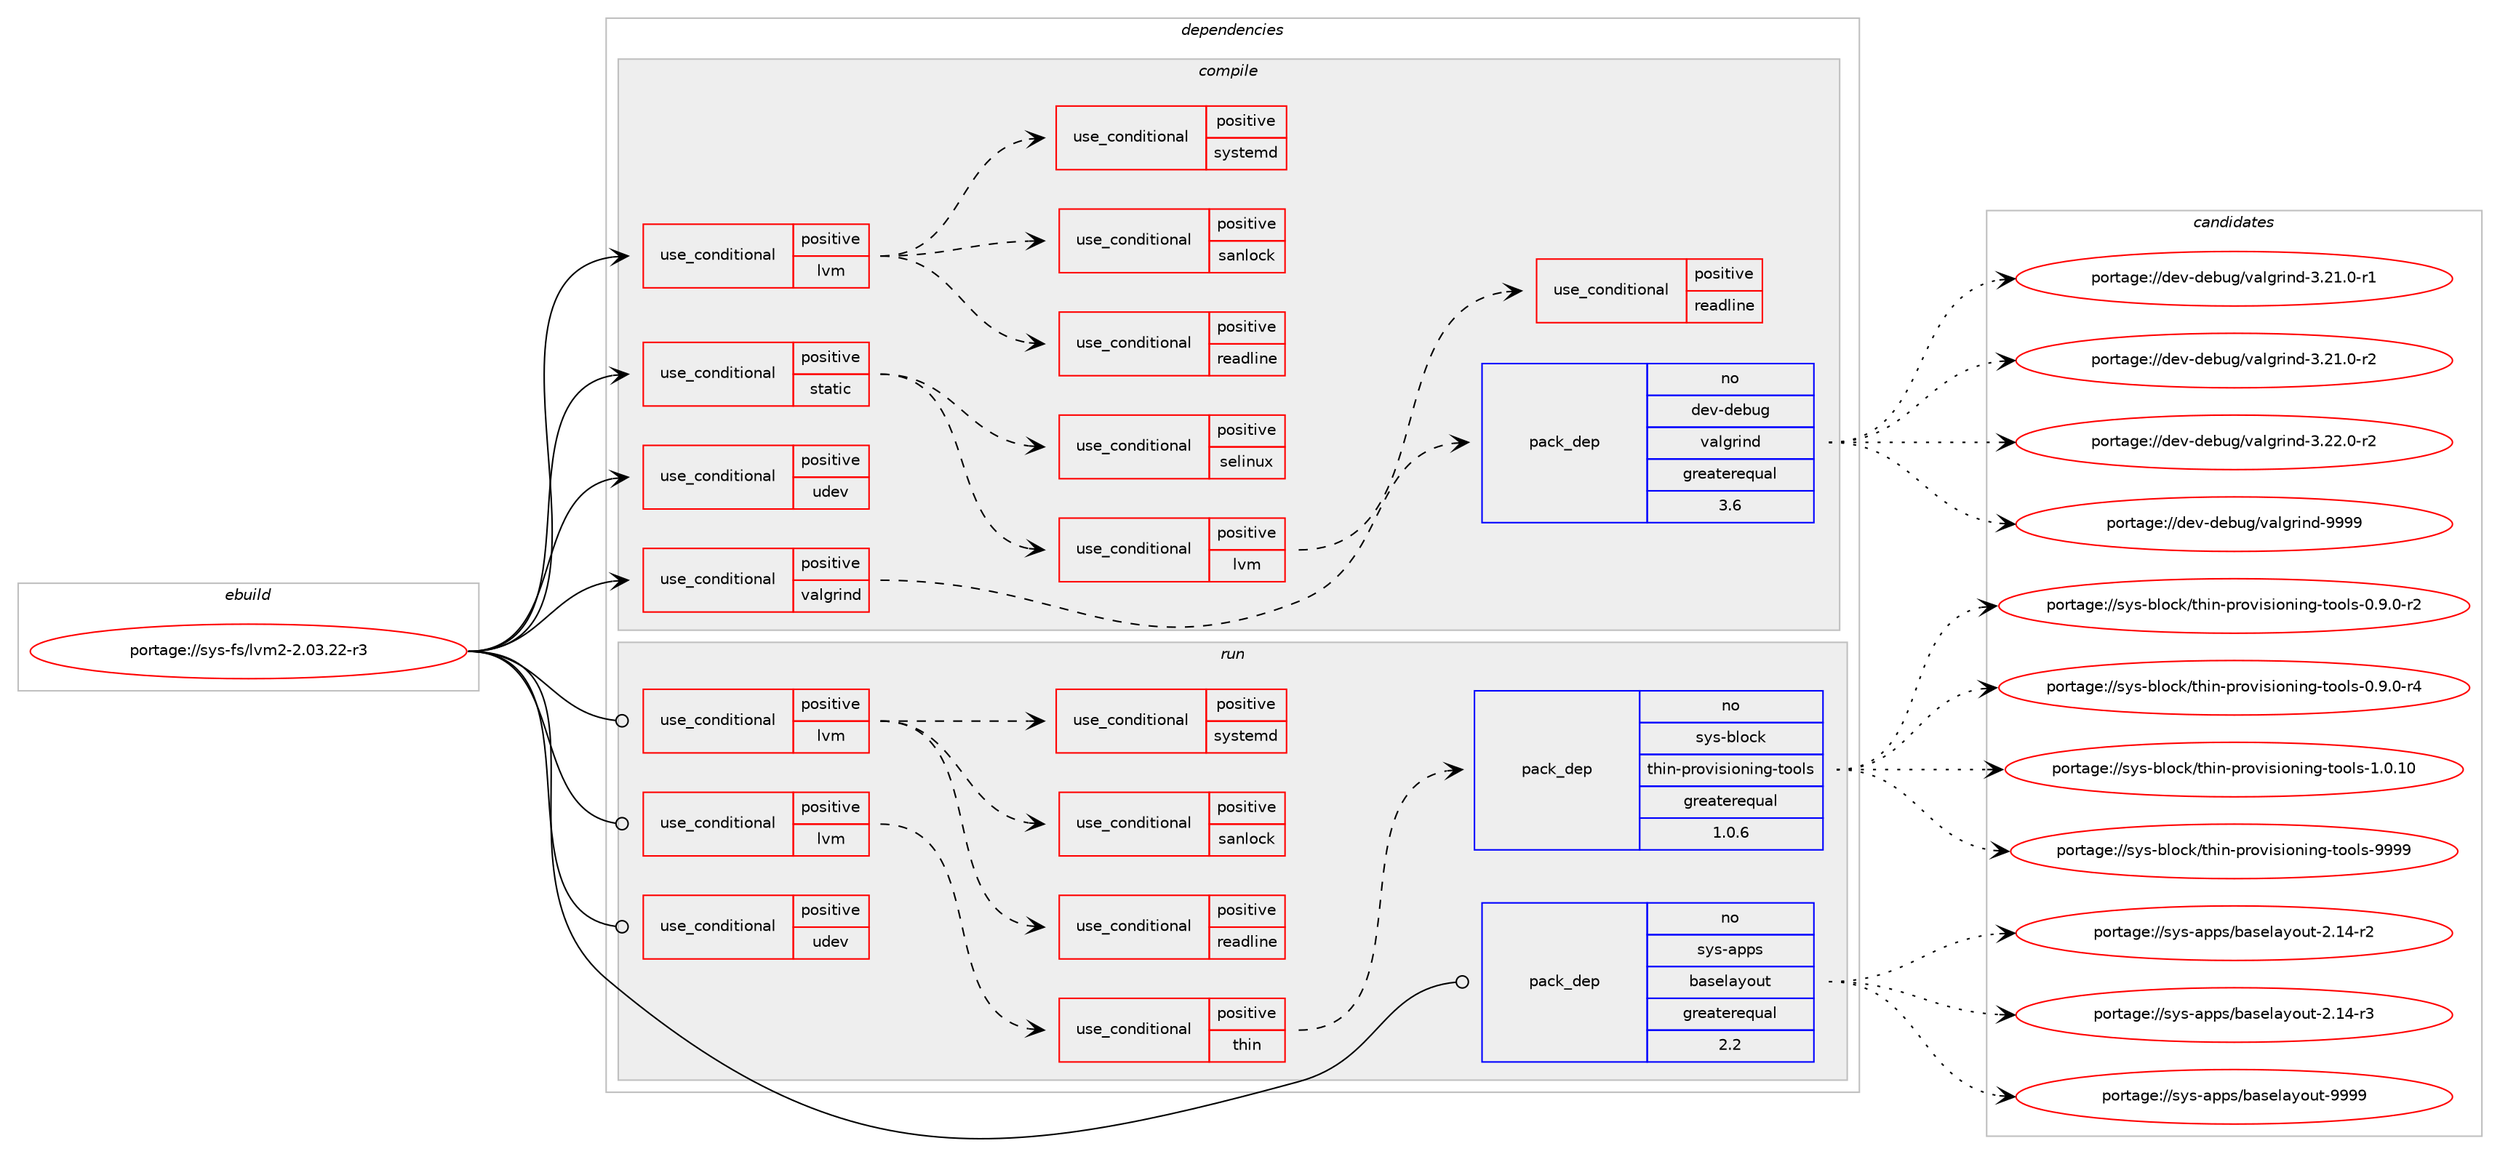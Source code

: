 digraph prolog {

# *************
# Graph options
# *************

newrank=true;
concentrate=true;
compound=true;
graph [rankdir=LR,fontname=Helvetica,fontsize=10,ranksep=1.5];#, ranksep=2.5, nodesep=0.2];
edge  [arrowhead=vee];
node  [fontname=Helvetica,fontsize=10];

# **********
# The ebuild
# **********

subgraph cluster_leftcol {
color=gray;
rank=same;
label=<<i>ebuild</i>>;
id [label="portage://sys-fs/lvm2-2.03.22-r3", color=red, width=4, href="../sys-fs/lvm2-2.03.22-r3.svg"];
}

# ****************
# The dependencies
# ****************

subgraph cluster_midcol {
color=gray;
label=<<i>dependencies</i>>;
subgraph cluster_compile {
fillcolor="#eeeeee";
style=filled;
label=<<i>compile</i>>;
subgraph cond11173 {
dependency15751 [label=<<TABLE BORDER="0" CELLBORDER="1" CELLSPACING="0" CELLPADDING="4"><TR><TD ROWSPAN="3" CELLPADDING="10">use_conditional</TD></TR><TR><TD>positive</TD></TR><TR><TD>lvm</TD></TR></TABLE>>, shape=none, color=red];
# *** BEGIN UNKNOWN DEPENDENCY TYPE (TODO) ***
# dependency15751 -> package_dependency(portage://sys-fs/lvm2-2.03.22-r3,install,no,dev-libs,libaio,none,[,,],[],[])
# *** END UNKNOWN DEPENDENCY TYPE (TODO) ***

# *** BEGIN UNKNOWN DEPENDENCY TYPE (TODO) ***
# dependency15751 -> package_dependency(portage://sys-fs/lvm2-2.03.22-r3,install,no,sys-apps,util-linux,none,[,,],[],[])
# *** END UNKNOWN DEPENDENCY TYPE (TODO) ***

subgraph cond11174 {
dependency15752 [label=<<TABLE BORDER="0" CELLBORDER="1" CELLSPACING="0" CELLPADDING="4"><TR><TD ROWSPAN="3" CELLPADDING="10">use_conditional</TD></TR><TR><TD>positive</TD></TR><TR><TD>readline</TD></TR></TABLE>>, shape=none, color=red];
# *** BEGIN UNKNOWN DEPENDENCY TYPE (TODO) ***
# dependency15752 -> package_dependency(portage://sys-fs/lvm2-2.03.22-r3,install,no,sys-libs,readline,none,[,,],any_same_slot,[])
# *** END UNKNOWN DEPENDENCY TYPE (TODO) ***

}
dependency15751:e -> dependency15752:w [weight=20,style="dashed",arrowhead="vee"];
subgraph cond11175 {
dependency15753 [label=<<TABLE BORDER="0" CELLBORDER="1" CELLSPACING="0" CELLPADDING="4"><TR><TD ROWSPAN="3" CELLPADDING="10">use_conditional</TD></TR><TR><TD>positive</TD></TR><TR><TD>sanlock</TD></TR></TABLE>>, shape=none, color=red];
# *** BEGIN UNKNOWN DEPENDENCY TYPE (TODO) ***
# dependency15753 -> package_dependency(portage://sys-fs/lvm2-2.03.22-r3,install,no,sys-cluster,sanlock,none,[,,],[],[])
# *** END UNKNOWN DEPENDENCY TYPE (TODO) ***

}
dependency15751:e -> dependency15753:w [weight=20,style="dashed",arrowhead="vee"];
subgraph cond11176 {
dependency15754 [label=<<TABLE BORDER="0" CELLBORDER="1" CELLSPACING="0" CELLPADDING="4"><TR><TD ROWSPAN="3" CELLPADDING="10">use_conditional</TD></TR><TR><TD>positive</TD></TR><TR><TD>systemd</TD></TR></TABLE>>, shape=none, color=red];
# *** BEGIN UNKNOWN DEPENDENCY TYPE (TODO) ***
# dependency15754 -> package_dependency(portage://sys-fs/lvm2-2.03.22-r3,install,no,sys-apps,systemd,none,[,,],any_same_slot,[])
# *** END UNKNOWN DEPENDENCY TYPE (TODO) ***

}
dependency15751:e -> dependency15754:w [weight=20,style="dashed",arrowhead="vee"];
}
id:e -> dependency15751:w [weight=20,style="solid",arrowhead="vee"];
subgraph cond11177 {
dependency15755 [label=<<TABLE BORDER="0" CELLBORDER="1" CELLSPACING="0" CELLPADDING="4"><TR><TD ROWSPAN="3" CELLPADDING="10">use_conditional</TD></TR><TR><TD>positive</TD></TR><TR><TD>static</TD></TR></TABLE>>, shape=none, color=red];
# *** BEGIN UNKNOWN DEPENDENCY TYPE (TODO) ***
# dependency15755 -> package_dependency(portage://sys-fs/lvm2-2.03.22-r3,install,no,sys-apps,util-linux,none,[,,],[],[use(enable(static-libs),none)])
# *** END UNKNOWN DEPENDENCY TYPE (TODO) ***

subgraph cond11178 {
dependency15756 [label=<<TABLE BORDER="0" CELLBORDER="1" CELLSPACING="0" CELLPADDING="4"><TR><TD ROWSPAN="3" CELLPADDING="10">use_conditional</TD></TR><TR><TD>positive</TD></TR><TR><TD>lvm</TD></TR></TABLE>>, shape=none, color=red];
# *** BEGIN UNKNOWN DEPENDENCY TYPE (TODO) ***
# dependency15756 -> package_dependency(portage://sys-fs/lvm2-2.03.22-r3,install,no,dev-libs,libaio,none,[,,],[],[use(enable(static-libs),none)])
# *** END UNKNOWN DEPENDENCY TYPE (TODO) ***

subgraph cond11179 {
dependency15757 [label=<<TABLE BORDER="0" CELLBORDER="1" CELLSPACING="0" CELLPADDING="4"><TR><TD ROWSPAN="3" CELLPADDING="10">use_conditional</TD></TR><TR><TD>positive</TD></TR><TR><TD>readline</TD></TR></TABLE>>, shape=none, color=red];
# *** BEGIN UNKNOWN DEPENDENCY TYPE (TODO) ***
# dependency15757 -> package_dependency(portage://sys-fs/lvm2-2.03.22-r3,install,no,sys-libs,readline,none,[,,],[],[use(enable(static-libs),none)])
# *** END UNKNOWN DEPENDENCY TYPE (TODO) ***

}
dependency15756:e -> dependency15757:w [weight=20,style="dashed",arrowhead="vee"];
}
dependency15755:e -> dependency15756:w [weight=20,style="dashed",arrowhead="vee"];
subgraph cond11180 {
dependency15758 [label=<<TABLE BORDER="0" CELLBORDER="1" CELLSPACING="0" CELLPADDING="4"><TR><TD ROWSPAN="3" CELLPADDING="10">use_conditional</TD></TR><TR><TD>positive</TD></TR><TR><TD>selinux</TD></TR></TABLE>>, shape=none, color=red];
# *** BEGIN UNKNOWN DEPENDENCY TYPE (TODO) ***
# dependency15758 -> package_dependency(portage://sys-fs/lvm2-2.03.22-r3,install,no,sys-libs,libselinux,none,[,,],[],[use(enable(static-libs),none)])
# *** END UNKNOWN DEPENDENCY TYPE (TODO) ***

}
dependency15755:e -> dependency15758:w [weight=20,style="dashed",arrowhead="vee"];
}
id:e -> dependency15755:w [weight=20,style="solid",arrowhead="vee"];
subgraph cond11181 {
dependency15759 [label=<<TABLE BORDER="0" CELLBORDER="1" CELLSPACING="0" CELLPADDING="4"><TR><TD ROWSPAN="3" CELLPADDING="10">use_conditional</TD></TR><TR><TD>positive</TD></TR><TR><TD>udev</TD></TR></TABLE>>, shape=none, color=red];
# *** BEGIN UNKNOWN DEPENDENCY TYPE (TODO) ***
# dependency15759 -> package_dependency(portage://sys-fs/lvm2-2.03.22-r3,install,no,virtual,libudev,none,[,,],any_same_slot,[])
# *** END UNKNOWN DEPENDENCY TYPE (TODO) ***

}
id:e -> dependency15759:w [weight=20,style="solid",arrowhead="vee"];
subgraph cond11182 {
dependency15760 [label=<<TABLE BORDER="0" CELLBORDER="1" CELLSPACING="0" CELLPADDING="4"><TR><TD ROWSPAN="3" CELLPADDING="10">use_conditional</TD></TR><TR><TD>positive</TD></TR><TR><TD>valgrind</TD></TR></TABLE>>, shape=none, color=red];
subgraph pack4430 {
dependency15761 [label=<<TABLE BORDER="0" CELLBORDER="1" CELLSPACING="0" CELLPADDING="4" WIDTH="220"><TR><TD ROWSPAN="6" CELLPADDING="30">pack_dep</TD></TR><TR><TD WIDTH="110">no</TD></TR><TR><TD>dev-debug</TD></TR><TR><TD>valgrind</TD></TR><TR><TD>greaterequal</TD></TR><TR><TD>3.6</TD></TR></TABLE>>, shape=none, color=blue];
}
dependency15760:e -> dependency15761:w [weight=20,style="dashed",arrowhead="vee"];
}
id:e -> dependency15760:w [weight=20,style="solid",arrowhead="vee"];
}
subgraph cluster_compileandrun {
fillcolor="#eeeeee";
style=filled;
label=<<i>compile and run</i>>;
}
subgraph cluster_run {
fillcolor="#eeeeee";
style=filled;
label=<<i>run</i>>;
subgraph cond11183 {
dependency15762 [label=<<TABLE BORDER="0" CELLBORDER="1" CELLSPACING="0" CELLPADDING="4"><TR><TD ROWSPAN="3" CELLPADDING="10">use_conditional</TD></TR><TR><TD>positive</TD></TR><TR><TD>lvm</TD></TR></TABLE>>, shape=none, color=red];
# *** BEGIN UNKNOWN DEPENDENCY TYPE (TODO) ***
# dependency15762 -> package_dependency(portage://sys-fs/lvm2-2.03.22-r3,run,no,dev-libs,libaio,none,[,,],[],[])
# *** END UNKNOWN DEPENDENCY TYPE (TODO) ***

# *** BEGIN UNKNOWN DEPENDENCY TYPE (TODO) ***
# dependency15762 -> package_dependency(portage://sys-fs/lvm2-2.03.22-r3,run,no,sys-apps,util-linux,none,[,,],[],[])
# *** END UNKNOWN DEPENDENCY TYPE (TODO) ***

subgraph cond11184 {
dependency15763 [label=<<TABLE BORDER="0" CELLBORDER="1" CELLSPACING="0" CELLPADDING="4"><TR><TD ROWSPAN="3" CELLPADDING="10">use_conditional</TD></TR><TR><TD>positive</TD></TR><TR><TD>readline</TD></TR></TABLE>>, shape=none, color=red];
# *** BEGIN UNKNOWN DEPENDENCY TYPE (TODO) ***
# dependency15763 -> package_dependency(portage://sys-fs/lvm2-2.03.22-r3,run,no,sys-libs,readline,none,[,,],any_same_slot,[])
# *** END UNKNOWN DEPENDENCY TYPE (TODO) ***

}
dependency15762:e -> dependency15763:w [weight=20,style="dashed",arrowhead="vee"];
subgraph cond11185 {
dependency15764 [label=<<TABLE BORDER="0" CELLBORDER="1" CELLSPACING="0" CELLPADDING="4"><TR><TD ROWSPAN="3" CELLPADDING="10">use_conditional</TD></TR><TR><TD>positive</TD></TR><TR><TD>sanlock</TD></TR></TABLE>>, shape=none, color=red];
# *** BEGIN UNKNOWN DEPENDENCY TYPE (TODO) ***
# dependency15764 -> package_dependency(portage://sys-fs/lvm2-2.03.22-r3,run,no,sys-cluster,sanlock,none,[,,],[],[])
# *** END UNKNOWN DEPENDENCY TYPE (TODO) ***

}
dependency15762:e -> dependency15764:w [weight=20,style="dashed",arrowhead="vee"];
subgraph cond11186 {
dependency15765 [label=<<TABLE BORDER="0" CELLBORDER="1" CELLSPACING="0" CELLPADDING="4"><TR><TD ROWSPAN="3" CELLPADDING="10">use_conditional</TD></TR><TR><TD>positive</TD></TR><TR><TD>systemd</TD></TR></TABLE>>, shape=none, color=red];
# *** BEGIN UNKNOWN DEPENDENCY TYPE (TODO) ***
# dependency15765 -> package_dependency(portage://sys-fs/lvm2-2.03.22-r3,run,no,sys-apps,systemd,none,[,,],any_same_slot,[])
# *** END UNKNOWN DEPENDENCY TYPE (TODO) ***

}
dependency15762:e -> dependency15765:w [weight=20,style="dashed",arrowhead="vee"];
}
id:e -> dependency15762:w [weight=20,style="solid",arrowhead="odot"];
subgraph cond11187 {
dependency15766 [label=<<TABLE BORDER="0" CELLBORDER="1" CELLSPACING="0" CELLPADDING="4"><TR><TD ROWSPAN="3" CELLPADDING="10">use_conditional</TD></TR><TR><TD>positive</TD></TR><TR><TD>lvm</TD></TR></TABLE>>, shape=none, color=red];
# *** BEGIN UNKNOWN DEPENDENCY TYPE (TODO) ***
# dependency15766 -> package_dependency(portage://sys-fs/lvm2-2.03.22-r3,run,no,virtual,tmpfiles,none,[,,],[],[])
# *** END UNKNOWN DEPENDENCY TYPE (TODO) ***

subgraph cond11188 {
dependency15767 [label=<<TABLE BORDER="0" CELLBORDER="1" CELLSPACING="0" CELLPADDING="4"><TR><TD ROWSPAN="3" CELLPADDING="10">use_conditional</TD></TR><TR><TD>positive</TD></TR><TR><TD>thin</TD></TR></TABLE>>, shape=none, color=red];
subgraph pack4431 {
dependency15768 [label=<<TABLE BORDER="0" CELLBORDER="1" CELLSPACING="0" CELLPADDING="4" WIDTH="220"><TR><TD ROWSPAN="6" CELLPADDING="30">pack_dep</TD></TR><TR><TD WIDTH="110">no</TD></TR><TR><TD>sys-block</TD></TR><TR><TD>thin-provisioning-tools</TD></TR><TR><TD>greaterequal</TD></TR><TR><TD>1.0.6</TD></TR></TABLE>>, shape=none, color=blue];
}
dependency15767:e -> dependency15768:w [weight=20,style="dashed",arrowhead="vee"];
}
dependency15766:e -> dependency15767:w [weight=20,style="dashed",arrowhead="vee"];
}
id:e -> dependency15766:w [weight=20,style="solid",arrowhead="odot"];
subgraph cond11189 {
dependency15769 [label=<<TABLE BORDER="0" CELLBORDER="1" CELLSPACING="0" CELLPADDING="4"><TR><TD ROWSPAN="3" CELLPADDING="10">use_conditional</TD></TR><TR><TD>positive</TD></TR><TR><TD>udev</TD></TR></TABLE>>, shape=none, color=red];
# *** BEGIN UNKNOWN DEPENDENCY TYPE (TODO) ***
# dependency15769 -> package_dependency(portage://sys-fs/lvm2-2.03.22-r3,run,no,virtual,libudev,none,[,,],any_same_slot,[])
# *** END UNKNOWN DEPENDENCY TYPE (TODO) ***

}
id:e -> dependency15769:w [weight=20,style="solid",arrowhead="odot"];
subgraph pack4432 {
dependency15770 [label=<<TABLE BORDER="0" CELLBORDER="1" CELLSPACING="0" CELLPADDING="4" WIDTH="220"><TR><TD ROWSPAN="6" CELLPADDING="30">pack_dep</TD></TR><TR><TD WIDTH="110">no</TD></TR><TR><TD>sys-apps</TD></TR><TR><TD>baselayout</TD></TR><TR><TD>greaterequal</TD></TR><TR><TD>2.2</TD></TR></TABLE>>, shape=none, color=blue];
}
id:e -> dependency15770:w [weight=20,style="solid",arrowhead="odot"];
}
}

# **************
# The candidates
# **************

subgraph cluster_choices {
rank=same;
color=gray;
label=<<i>candidates</i>>;

subgraph choice4430 {
color=black;
nodesep=1;
choice10010111845100101981171034711897108103114105110100455146504946484511449 [label="portage://dev-debug/valgrind-3.21.0-r1", color=red, width=4,href="../dev-debug/valgrind-3.21.0-r1.svg"];
choice10010111845100101981171034711897108103114105110100455146504946484511450 [label="portage://dev-debug/valgrind-3.21.0-r2", color=red, width=4,href="../dev-debug/valgrind-3.21.0-r2.svg"];
choice10010111845100101981171034711897108103114105110100455146505046484511450 [label="portage://dev-debug/valgrind-3.22.0-r2", color=red, width=4,href="../dev-debug/valgrind-3.22.0-r2.svg"];
choice100101118451001019811710347118971081031141051101004557575757 [label="portage://dev-debug/valgrind-9999", color=red, width=4,href="../dev-debug/valgrind-9999.svg"];
dependency15761:e -> choice10010111845100101981171034711897108103114105110100455146504946484511449:w [style=dotted,weight="100"];
dependency15761:e -> choice10010111845100101981171034711897108103114105110100455146504946484511450:w [style=dotted,weight="100"];
dependency15761:e -> choice10010111845100101981171034711897108103114105110100455146505046484511450:w [style=dotted,weight="100"];
dependency15761:e -> choice100101118451001019811710347118971081031141051101004557575757:w [style=dotted,weight="100"];
}
subgraph choice4431 {
color=black;
nodesep=1;
choice1151211154598108111991074711610410511045112114111118105115105111110105110103451161111111081154548465746484511450 [label="portage://sys-block/thin-provisioning-tools-0.9.0-r2", color=red, width=4,href="../sys-block/thin-provisioning-tools-0.9.0-r2.svg"];
choice1151211154598108111991074711610410511045112114111118105115105111110105110103451161111111081154548465746484511452 [label="portage://sys-block/thin-provisioning-tools-0.9.0-r4", color=red, width=4,href="../sys-block/thin-provisioning-tools-0.9.0-r4.svg"];
choice11512111545981081119910747116104105110451121141111181051151051111101051101034511611111110811545494648464948 [label="portage://sys-block/thin-provisioning-tools-1.0.10", color=red, width=4,href="../sys-block/thin-provisioning-tools-1.0.10.svg"];
choice1151211154598108111991074711610410511045112114111118105115105111110105110103451161111111081154557575757 [label="portage://sys-block/thin-provisioning-tools-9999", color=red, width=4,href="../sys-block/thin-provisioning-tools-9999.svg"];
dependency15768:e -> choice1151211154598108111991074711610410511045112114111118105115105111110105110103451161111111081154548465746484511450:w [style=dotted,weight="100"];
dependency15768:e -> choice1151211154598108111991074711610410511045112114111118105115105111110105110103451161111111081154548465746484511452:w [style=dotted,weight="100"];
dependency15768:e -> choice11512111545981081119910747116104105110451121141111181051151051111101051101034511611111110811545494648464948:w [style=dotted,weight="100"];
dependency15768:e -> choice1151211154598108111991074711610410511045112114111118105115105111110105110103451161111111081154557575757:w [style=dotted,weight="100"];
}
subgraph choice4432 {
color=black;
nodesep=1;
choice11512111545971121121154798971151011089712111111711645504649524511450 [label="portage://sys-apps/baselayout-2.14-r2", color=red, width=4,href="../sys-apps/baselayout-2.14-r2.svg"];
choice11512111545971121121154798971151011089712111111711645504649524511451 [label="portage://sys-apps/baselayout-2.14-r3", color=red, width=4,href="../sys-apps/baselayout-2.14-r3.svg"];
choice1151211154597112112115479897115101108971211111171164557575757 [label="portage://sys-apps/baselayout-9999", color=red, width=4,href="../sys-apps/baselayout-9999.svg"];
dependency15770:e -> choice11512111545971121121154798971151011089712111111711645504649524511450:w [style=dotted,weight="100"];
dependency15770:e -> choice11512111545971121121154798971151011089712111111711645504649524511451:w [style=dotted,weight="100"];
dependency15770:e -> choice1151211154597112112115479897115101108971211111171164557575757:w [style=dotted,weight="100"];
}
}

}
